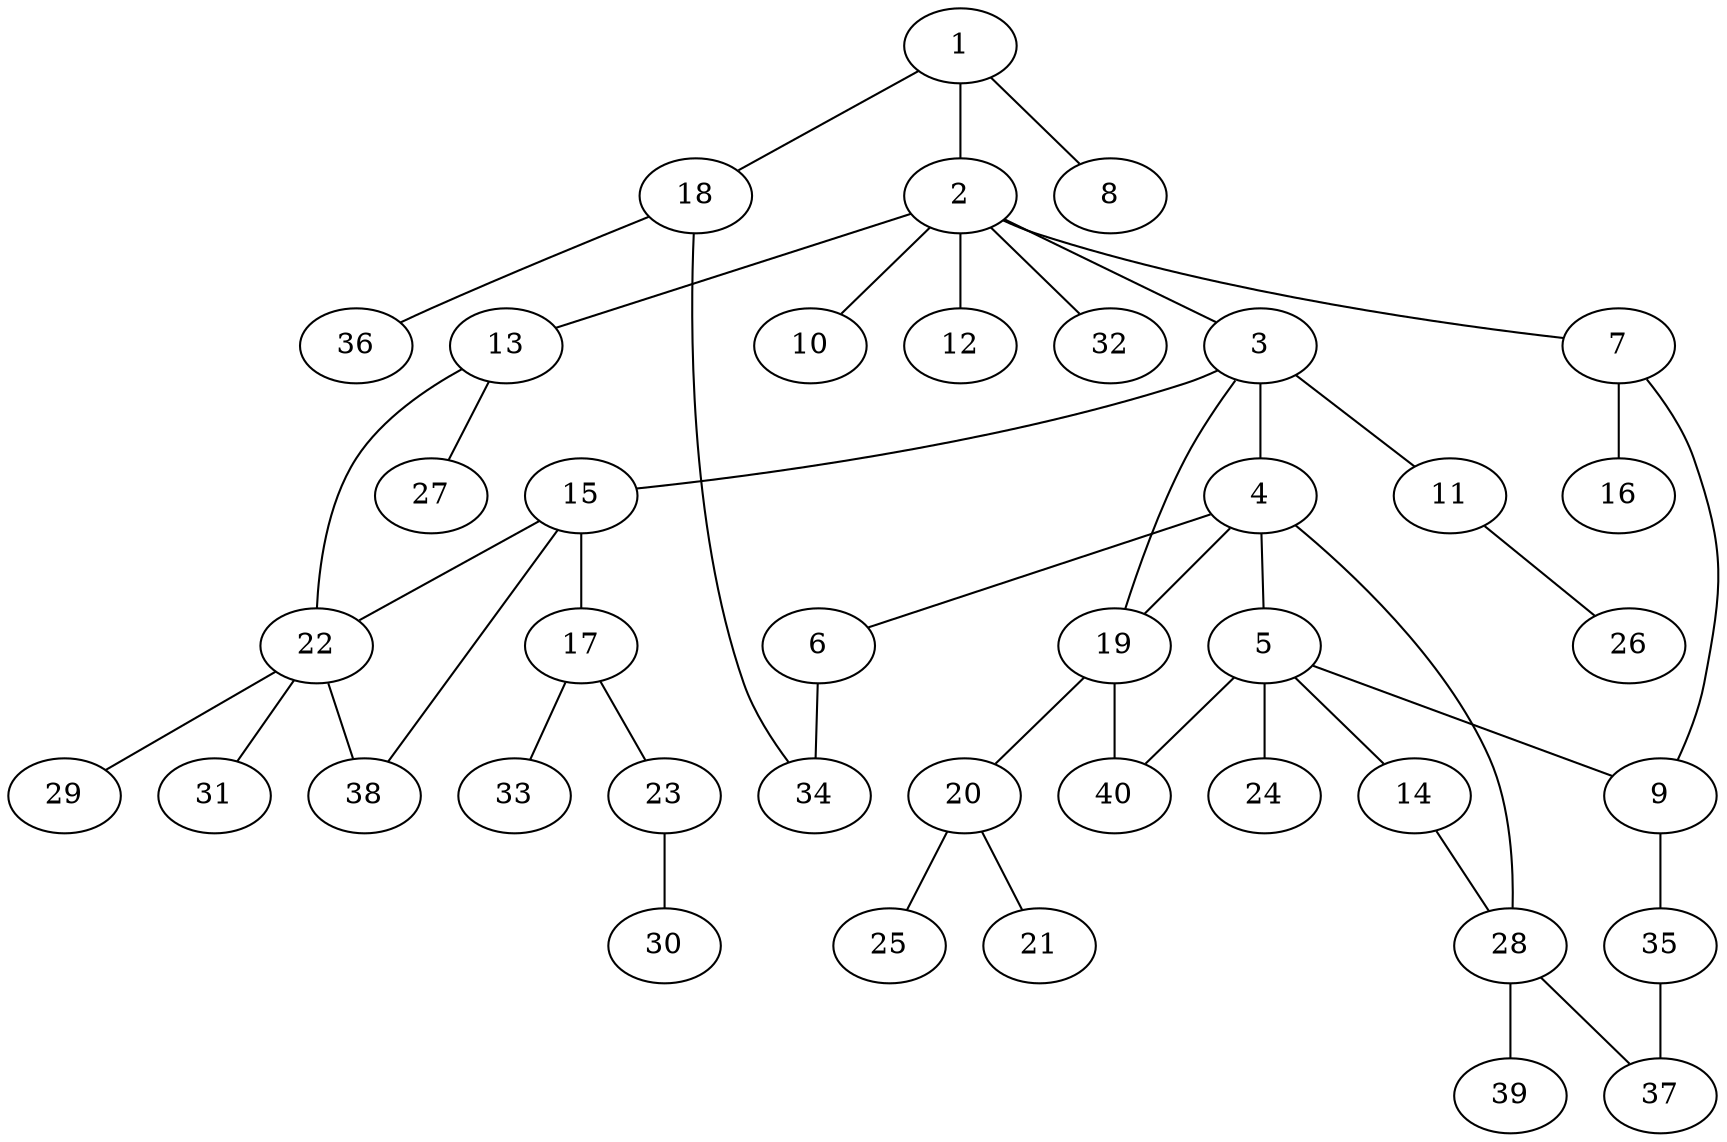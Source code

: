 graph graphname {1--2
1--8
1--18
2--3
2--7
2--10
2--12
2--13
2--32
3--4
3--11
3--15
3--19
4--5
4--6
4--19
4--28
5--9
5--14
5--24
5--40
6--34
7--9
7--16
9--35
11--26
13--22
13--27
14--28
15--17
15--22
15--38
17--23
17--33
18--34
18--36
19--20
19--40
20--21
20--25
22--29
22--31
22--38
23--30
28--37
28--39
35--37
}